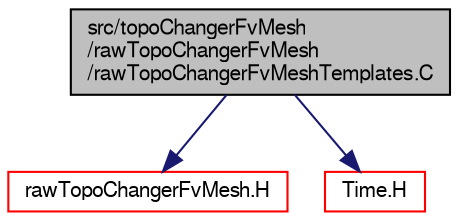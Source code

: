 digraph "src/topoChangerFvMesh/rawTopoChangerFvMesh/rawTopoChangerFvMeshTemplates.C"
{
  bgcolor="transparent";
  edge [fontname="FreeSans",fontsize="10",labelfontname="FreeSans",labelfontsize="10"];
  node [fontname="FreeSans",fontsize="10",shape=record];
  Node0 [label="src/topoChangerFvMesh\l/rawTopoChangerFvMesh\l/rawTopoChangerFvMeshTemplates.C",height=0.2,width=0.4,color="black", fillcolor="grey75", style="filled", fontcolor="black"];
  Node0 -> Node1 [color="midnightblue",fontsize="10",style="solid",fontname="FreeSans"];
  Node1 [label="rawTopoChangerFvMesh.H",height=0.2,width=0.4,color="red",URL="$a16784.html"];
  Node0 -> Node274 [color="midnightblue",fontsize="10",style="solid",fontname="FreeSans"];
  Node274 [label="Time.H",height=0.2,width=0.4,color="red",URL="$a09311.html"];
}
